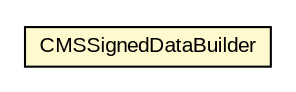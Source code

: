 #!/usr/local/bin/dot
#
# Class diagram 
# Generated by UMLGraph version R5_6-24-gf6e263 (http://www.umlgraph.org/)
#

digraph G {
	edge [fontname="arial",fontsize=10,labelfontname="arial",labelfontsize=10];
	node [fontname="arial",fontsize=10,shape=plaintext];
	nodesep=0.25;
	ranksep=0.5;
	// eu.europa.esig.dss.cades.signature.CMSSignedDataBuilder
	c193959 [label=<<table title="eu.europa.esig.dss.cades.signature.CMSSignedDataBuilder" border="0" cellborder="1" cellspacing="0" cellpadding="2" port="p" bgcolor="lemonChiffon" href="./CMSSignedDataBuilder.html">
		<tr><td><table border="0" cellspacing="0" cellpadding="1">
<tr><td align="center" balign="center"> CMSSignedDataBuilder </td></tr>
		</table></td></tr>
		</table>>, URL="./CMSSignedDataBuilder.html", fontname="arial", fontcolor="black", fontsize=10.0];
}

